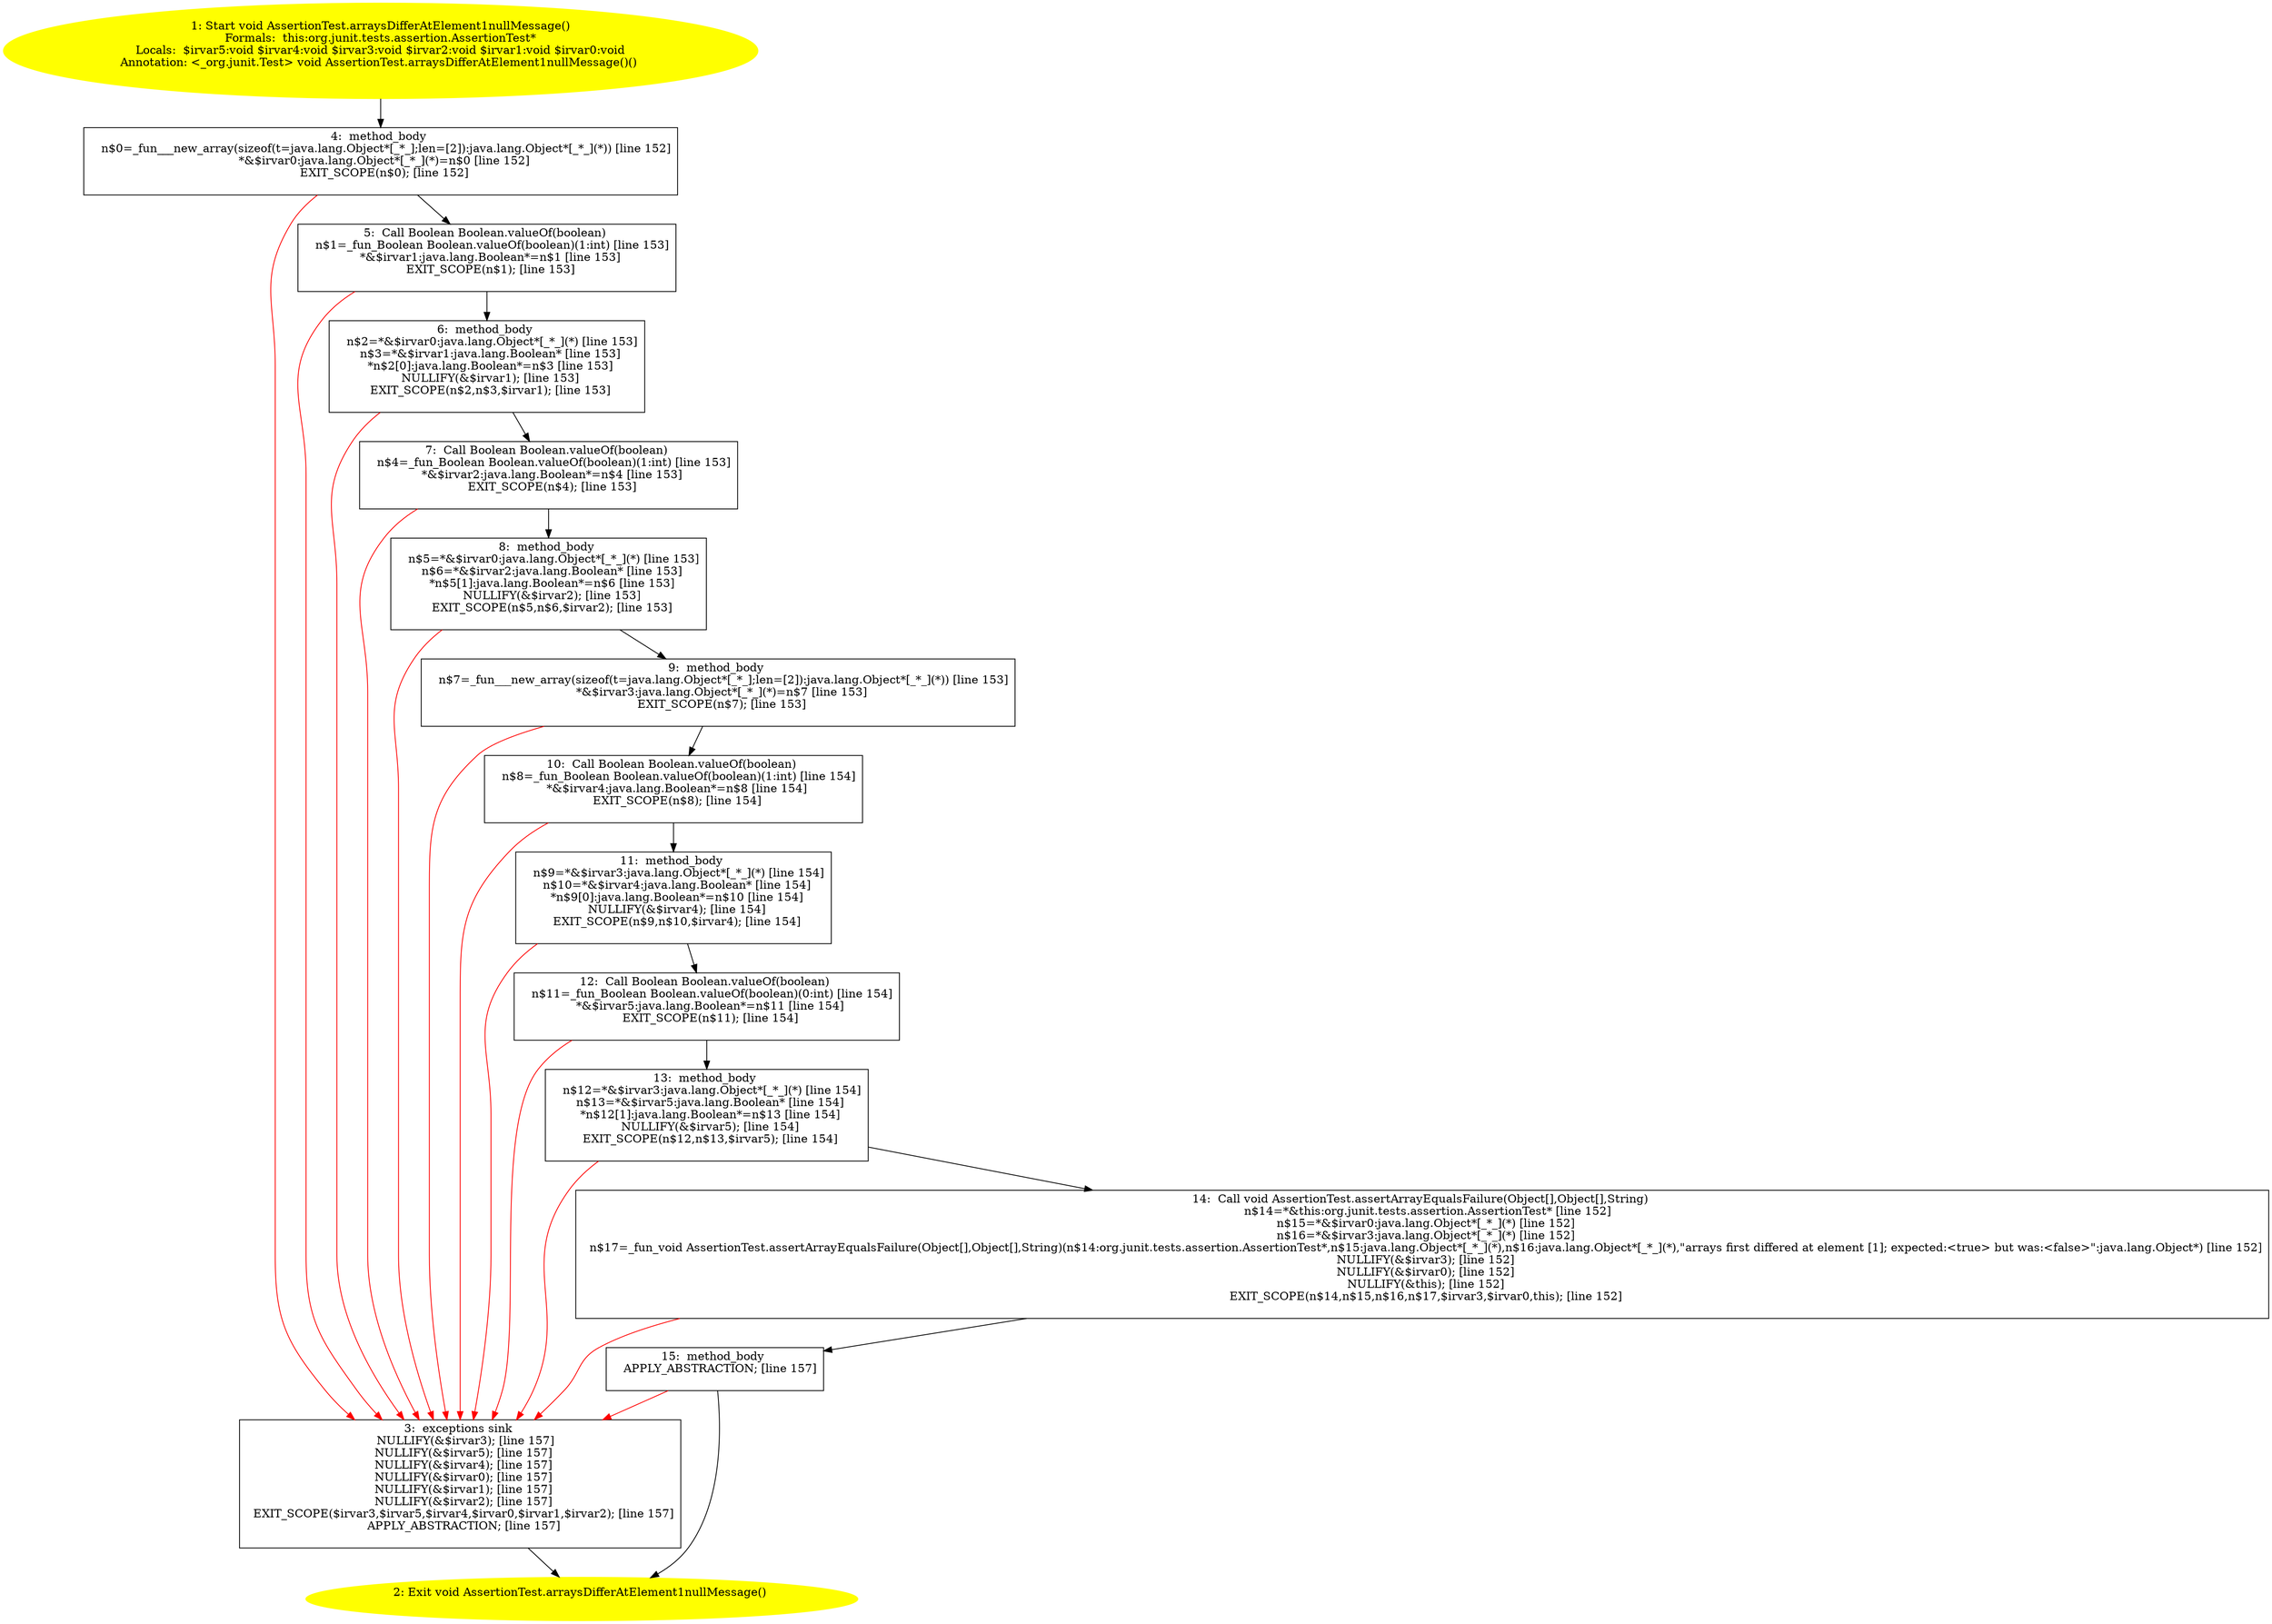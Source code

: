 /* @generated */
digraph cfg {
"org.junit.tests.assertion.AssertionTest.arraysDifferAtElement1nullMessage():void.ddce1bda57c721ac69c6eebeae684541_1" [label="1: Start void AssertionTest.arraysDifferAtElement1nullMessage()\nFormals:  this:org.junit.tests.assertion.AssertionTest*\nLocals:  $irvar5:void $irvar4:void $irvar3:void $irvar2:void $irvar1:void $irvar0:void\nAnnotation: <_org.junit.Test> void AssertionTest.arraysDifferAtElement1nullMessage()() \n  " color=yellow style=filled]
	

	 "org.junit.tests.assertion.AssertionTest.arraysDifferAtElement1nullMessage():void.ddce1bda57c721ac69c6eebeae684541_1" -> "org.junit.tests.assertion.AssertionTest.arraysDifferAtElement1nullMessage():void.ddce1bda57c721ac69c6eebeae684541_4" ;
"org.junit.tests.assertion.AssertionTest.arraysDifferAtElement1nullMessage():void.ddce1bda57c721ac69c6eebeae684541_2" [label="2: Exit void AssertionTest.arraysDifferAtElement1nullMessage() \n  " color=yellow style=filled]
	

"org.junit.tests.assertion.AssertionTest.arraysDifferAtElement1nullMessage():void.ddce1bda57c721ac69c6eebeae684541_3" [label="3:  exceptions sink \n   NULLIFY(&$irvar3); [line 157]\n  NULLIFY(&$irvar5); [line 157]\n  NULLIFY(&$irvar4); [line 157]\n  NULLIFY(&$irvar0); [line 157]\n  NULLIFY(&$irvar1); [line 157]\n  NULLIFY(&$irvar2); [line 157]\n  EXIT_SCOPE($irvar3,$irvar5,$irvar4,$irvar0,$irvar1,$irvar2); [line 157]\n  APPLY_ABSTRACTION; [line 157]\n " shape="box"]
	

	 "org.junit.tests.assertion.AssertionTest.arraysDifferAtElement1nullMessage():void.ddce1bda57c721ac69c6eebeae684541_3" -> "org.junit.tests.assertion.AssertionTest.arraysDifferAtElement1nullMessage():void.ddce1bda57c721ac69c6eebeae684541_2" ;
"org.junit.tests.assertion.AssertionTest.arraysDifferAtElement1nullMessage():void.ddce1bda57c721ac69c6eebeae684541_4" [label="4:  method_body \n   n$0=_fun___new_array(sizeof(t=java.lang.Object*[_*_];len=[2]):java.lang.Object*[_*_](*)) [line 152]\n  *&$irvar0:java.lang.Object*[_*_](*)=n$0 [line 152]\n  EXIT_SCOPE(n$0); [line 152]\n " shape="box"]
	

	 "org.junit.tests.assertion.AssertionTest.arraysDifferAtElement1nullMessage():void.ddce1bda57c721ac69c6eebeae684541_4" -> "org.junit.tests.assertion.AssertionTest.arraysDifferAtElement1nullMessage():void.ddce1bda57c721ac69c6eebeae684541_5" ;
	 "org.junit.tests.assertion.AssertionTest.arraysDifferAtElement1nullMessage():void.ddce1bda57c721ac69c6eebeae684541_4" -> "org.junit.tests.assertion.AssertionTest.arraysDifferAtElement1nullMessage():void.ddce1bda57c721ac69c6eebeae684541_3" [color="red" ];
"org.junit.tests.assertion.AssertionTest.arraysDifferAtElement1nullMessage():void.ddce1bda57c721ac69c6eebeae684541_5" [label="5:  Call Boolean Boolean.valueOf(boolean) \n   n$1=_fun_Boolean Boolean.valueOf(boolean)(1:int) [line 153]\n  *&$irvar1:java.lang.Boolean*=n$1 [line 153]\n  EXIT_SCOPE(n$1); [line 153]\n " shape="box"]
	

	 "org.junit.tests.assertion.AssertionTest.arraysDifferAtElement1nullMessage():void.ddce1bda57c721ac69c6eebeae684541_5" -> "org.junit.tests.assertion.AssertionTest.arraysDifferAtElement1nullMessage():void.ddce1bda57c721ac69c6eebeae684541_6" ;
	 "org.junit.tests.assertion.AssertionTest.arraysDifferAtElement1nullMessage():void.ddce1bda57c721ac69c6eebeae684541_5" -> "org.junit.tests.assertion.AssertionTest.arraysDifferAtElement1nullMessage():void.ddce1bda57c721ac69c6eebeae684541_3" [color="red" ];
"org.junit.tests.assertion.AssertionTest.arraysDifferAtElement1nullMessage():void.ddce1bda57c721ac69c6eebeae684541_6" [label="6:  method_body \n   n$2=*&$irvar0:java.lang.Object*[_*_](*) [line 153]\n  n$3=*&$irvar1:java.lang.Boolean* [line 153]\n  *n$2[0]:java.lang.Boolean*=n$3 [line 153]\n  NULLIFY(&$irvar1); [line 153]\n  EXIT_SCOPE(n$2,n$3,$irvar1); [line 153]\n " shape="box"]
	

	 "org.junit.tests.assertion.AssertionTest.arraysDifferAtElement1nullMessage():void.ddce1bda57c721ac69c6eebeae684541_6" -> "org.junit.tests.assertion.AssertionTest.arraysDifferAtElement1nullMessage():void.ddce1bda57c721ac69c6eebeae684541_7" ;
	 "org.junit.tests.assertion.AssertionTest.arraysDifferAtElement1nullMessage():void.ddce1bda57c721ac69c6eebeae684541_6" -> "org.junit.tests.assertion.AssertionTest.arraysDifferAtElement1nullMessage():void.ddce1bda57c721ac69c6eebeae684541_3" [color="red" ];
"org.junit.tests.assertion.AssertionTest.arraysDifferAtElement1nullMessage():void.ddce1bda57c721ac69c6eebeae684541_7" [label="7:  Call Boolean Boolean.valueOf(boolean) \n   n$4=_fun_Boolean Boolean.valueOf(boolean)(1:int) [line 153]\n  *&$irvar2:java.lang.Boolean*=n$4 [line 153]\n  EXIT_SCOPE(n$4); [line 153]\n " shape="box"]
	

	 "org.junit.tests.assertion.AssertionTest.arraysDifferAtElement1nullMessage():void.ddce1bda57c721ac69c6eebeae684541_7" -> "org.junit.tests.assertion.AssertionTest.arraysDifferAtElement1nullMessage():void.ddce1bda57c721ac69c6eebeae684541_8" ;
	 "org.junit.tests.assertion.AssertionTest.arraysDifferAtElement1nullMessage():void.ddce1bda57c721ac69c6eebeae684541_7" -> "org.junit.tests.assertion.AssertionTest.arraysDifferAtElement1nullMessage():void.ddce1bda57c721ac69c6eebeae684541_3" [color="red" ];
"org.junit.tests.assertion.AssertionTest.arraysDifferAtElement1nullMessage():void.ddce1bda57c721ac69c6eebeae684541_8" [label="8:  method_body \n   n$5=*&$irvar0:java.lang.Object*[_*_](*) [line 153]\n  n$6=*&$irvar2:java.lang.Boolean* [line 153]\n  *n$5[1]:java.lang.Boolean*=n$6 [line 153]\n  NULLIFY(&$irvar2); [line 153]\n  EXIT_SCOPE(n$5,n$6,$irvar2); [line 153]\n " shape="box"]
	

	 "org.junit.tests.assertion.AssertionTest.arraysDifferAtElement1nullMessage():void.ddce1bda57c721ac69c6eebeae684541_8" -> "org.junit.tests.assertion.AssertionTest.arraysDifferAtElement1nullMessage():void.ddce1bda57c721ac69c6eebeae684541_9" ;
	 "org.junit.tests.assertion.AssertionTest.arraysDifferAtElement1nullMessage():void.ddce1bda57c721ac69c6eebeae684541_8" -> "org.junit.tests.assertion.AssertionTest.arraysDifferAtElement1nullMessage():void.ddce1bda57c721ac69c6eebeae684541_3" [color="red" ];
"org.junit.tests.assertion.AssertionTest.arraysDifferAtElement1nullMessage():void.ddce1bda57c721ac69c6eebeae684541_9" [label="9:  method_body \n   n$7=_fun___new_array(sizeof(t=java.lang.Object*[_*_];len=[2]):java.lang.Object*[_*_](*)) [line 153]\n  *&$irvar3:java.lang.Object*[_*_](*)=n$7 [line 153]\n  EXIT_SCOPE(n$7); [line 153]\n " shape="box"]
	

	 "org.junit.tests.assertion.AssertionTest.arraysDifferAtElement1nullMessage():void.ddce1bda57c721ac69c6eebeae684541_9" -> "org.junit.tests.assertion.AssertionTest.arraysDifferAtElement1nullMessage():void.ddce1bda57c721ac69c6eebeae684541_10" ;
	 "org.junit.tests.assertion.AssertionTest.arraysDifferAtElement1nullMessage():void.ddce1bda57c721ac69c6eebeae684541_9" -> "org.junit.tests.assertion.AssertionTest.arraysDifferAtElement1nullMessage():void.ddce1bda57c721ac69c6eebeae684541_3" [color="red" ];
"org.junit.tests.assertion.AssertionTest.arraysDifferAtElement1nullMessage():void.ddce1bda57c721ac69c6eebeae684541_10" [label="10:  Call Boolean Boolean.valueOf(boolean) \n   n$8=_fun_Boolean Boolean.valueOf(boolean)(1:int) [line 154]\n  *&$irvar4:java.lang.Boolean*=n$8 [line 154]\n  EXIT_SCOPE(n$8); [line 154]\n " shape="box"]
	

	 "org.junit.tests.assertion.AssertionTest.arraysDifferAtElement1nullMessage():void.ddce1bda57c721ac69c6eebeae684541_10" -> "org.junit.tests.assertion.AssertionTest.arraysDifferAtElement1nullMessage():void.ddce1bda57c721ac69c6eebeae684541_11" ;
	 "org.junit.tests.assertion.AssertionTest.arraysDifferAtElement1nullMessage():void.ddce1bda57c721ac69c6eebeae684541_10" -> "org.junit.tests.assertion.AssertionTest.arraysDifferAtElement1nullMessage():void.ddce1bda57c721ac69c6eebeae684541_3" [color="red" ];
"org.junit.tests.assertion.AssertionTest.arraysDifferAtElement1nullMessage():void.ddce1bda57c721ac69c6eebeae684541_11" [label="11:  method_body \n   n$9=*&$irvar3:java.lang.Object*[_*_](*) [line 154]\n  n$10=*&$irvar4:java.lang.Boolean* [line 154]\n  *n$9[0]:java.lang.Boolean*=n$10 [line 154]\n  NULLIFY(&$irvar4); [line 154]\n  EXIT_SCOPE(n$9,n$10,$irvar4); [line 154]\n " shape="box"]
	

	 "org.junit.tests.assertion.AssertionTest.arraysDifferAtElement1nullMessage():void.ddce1bda57c721ac69c6eebeae684541_11" -> "org.junit.tests.assertion.AssertionTest.arraysDifferAtElement1nullMessage():void.ddce1bda57c721ac69c6eebeae684541_12" ;
	 "org.junit.tests.assertion.AssertionTest.arraysDifferAtElement1nullMessage():void.ddce1bda57c721ac69c6eebeae684541_11" -> "org.junit.tests.assertion.AssertionTest.arraysDifferAtElement1nullMessage():void.ddce1bda57c721ac69c6eebeae684541_3" [color="red" ];
"org.junit.tests.assertion.AssertionTest.arraysDifferAtElement1nullMessage():void.ddce1bda57c721ac69c6eebeae684541_12" [label="12:  Call Boolean Boolean.valueOf(boolean) \n   n$11=_fun_Boolean Boolean.valueOf(boolean)(0:int) [line 154]\n  *&$irvar5:java.lang.Boolean*=n$11 [line 154]\n  EXIT_SCOPE(n$11); [line 154]\n " shape="box"]
	

	 "org.junit.tests.assertion.AssertionTest.arraysDifferAtElement1nullMessage():void.ddce1bda57c721ac69c6eebeae684541_12" -> "org.junit.tests.assertion.AssertionTest.arraysDifferAtElement1nullMessage():void.ddce1bda57c721ac69c6eebeae684541_13" ;
	 "org.junit.tests.assertion.AssertionTest.arraysDifferAtElement1nullMessage():void.ddce1bda57c721ac69c6eebeae684541_12" -> "org.junit.tests.assertion.AssertionTest.arraysDifferAtElement1nullMessage():void.ddce1bda57c721ac69c6eebeae684541_3" [color="red" ];
"org.junit.tests.assertion.AssertionTest.arraysDifferAtElement1nullMessage():void.ddce1bda57c721ac69c6eebeae684541_13" [label="13:  method_body \n   n$12=*&$irvar3:java.lang.Object*[_*_](*) [line 154]\n  n$13=*&$irvar5:java.lang.Boolean* [line 154]\n  *n$12[1]:java.lang.Boolean*=n$13 [line 154]\n  NULLIFY(&$irvar5); [line 154]\n  EXIT_SCOPE(n$12,n$13,$irvar5); [line 154]\n " shape="box"]
	

	 "org.junit.tests.assertion.AssertionTest.arraysDifferAtElement1nullMessage():void.ddce1bda57c721ac69c6eebeae684541_13" -> "org.junit.tests.assertion.AssertionTest.arraysDifferAtElement1nullMessage():void.ddce1bda57c721ac69c6eebeae684541_14" ;
	 "org.junit.tests.assertion.AssertionTest.arraysDifferAtElement1nullMessage():void.ddce1bda57c721ac69c6eebeae684541_13" -> "org.junit.tests.assertion.AssertionTest.arraysDifferAtElement1nullMessage():void.ddce1bda57c721ac69c6eebeae684541_3" [color="red" ];
"org.junit.tests.assertion.AssertionTest.arraysDifferAtElement1nullMessage():void.ddce1bda57c721ac69c6eebeae684541_14" [label="14:  Call void AssertionTest.assertArrayEqualsFailure(Object[],Object[],String) \n   n$14=*&this:org.junit.tests.assertion.AssertionTest* [line 152]\n  n$15=*&$irvar0:java.lang.Object*[_*_](*) [line 152]\n  n$16=*&$irvar3:java.lang.Object*[_*_](*) [line 152]\n  n$17=_fun_void AssertionTest.assertArrayEqualsFailure(Object[],Object[],String)(n$14:org.junit.tests.assertion.AssertionTest*,n$15:java.lang.Object*[_*_](*),n$16:java.lang.Object*[_*_](*),\"arrays first differed at element [1]; expected:<true> but was:<false>\":java.lang.Object*) [line 152]\n  NULLIFY(&$irvar3); [line 152]\n  NULLIFY(&$irvar0); [line 152]\n  NULLIFY(&this); [line 152]\n  EXIT_SCOPE(n$14,n$15,n$16,n$17,$irvar3,$irvar0,this); [line 152]\n " shape="box"]
	

	 "org.junit.tests.assertion.AssertionTest.arraysDifferAtElement1nullMessage():void.ddce1bda57c721ac69c6eebeae684541_14" -> "org.junit.tests.assertion.AssertionTest.arraysDifferAtElement1nullMessage():void.ddce1bda57c721ac69c6eebeae684541_15" ;
	 "org.junit.tests.assertion.AssertionTest.arraysDifferAtElement1nullMessage():void.ddce1bda57c721ac69c6eebeae684541_14" -> "org.junit.tests.assertion.AssertionTest.arraysDifferAtElement1nullMessage():void.ddce1bda57c721ac69c6eebeae684541_3" [color="red" ];
"org.junit.tests.assertion.AssertionTest.arraysDifferAtElement1nullMessage():void.ddce1bda57c721ac69c6eebeae684541_15" [label="15:  method_body \n   APPLY_ABSTRACTION; [line 157]\n " shape="box"]
	

	 "org.junit.tests.assertion.AssertionTest.arraysDifferAtElement1nullMessage():void.ddce1bda57c721ac69c6eebeae684541_15" -> "org.junit.tests.assertion.AssertionTest.arraysDifferAtElement1nullMessage():void.ddce1bda57c721ac69c6eebeae684541_2" ;
	 "org.junit.tests.assertion.AssertionTest.arraysDifferAtElement1nullMessage():void.ddce1bda57c721ac69c6eebeae684541_15" -> "org.junit.tests.assertion.AssertionTest.arraysDifferAtElement1nullMessage():void.ddce1bda57c721ac69c6eebeae684541_3" [color="red" ];
}
